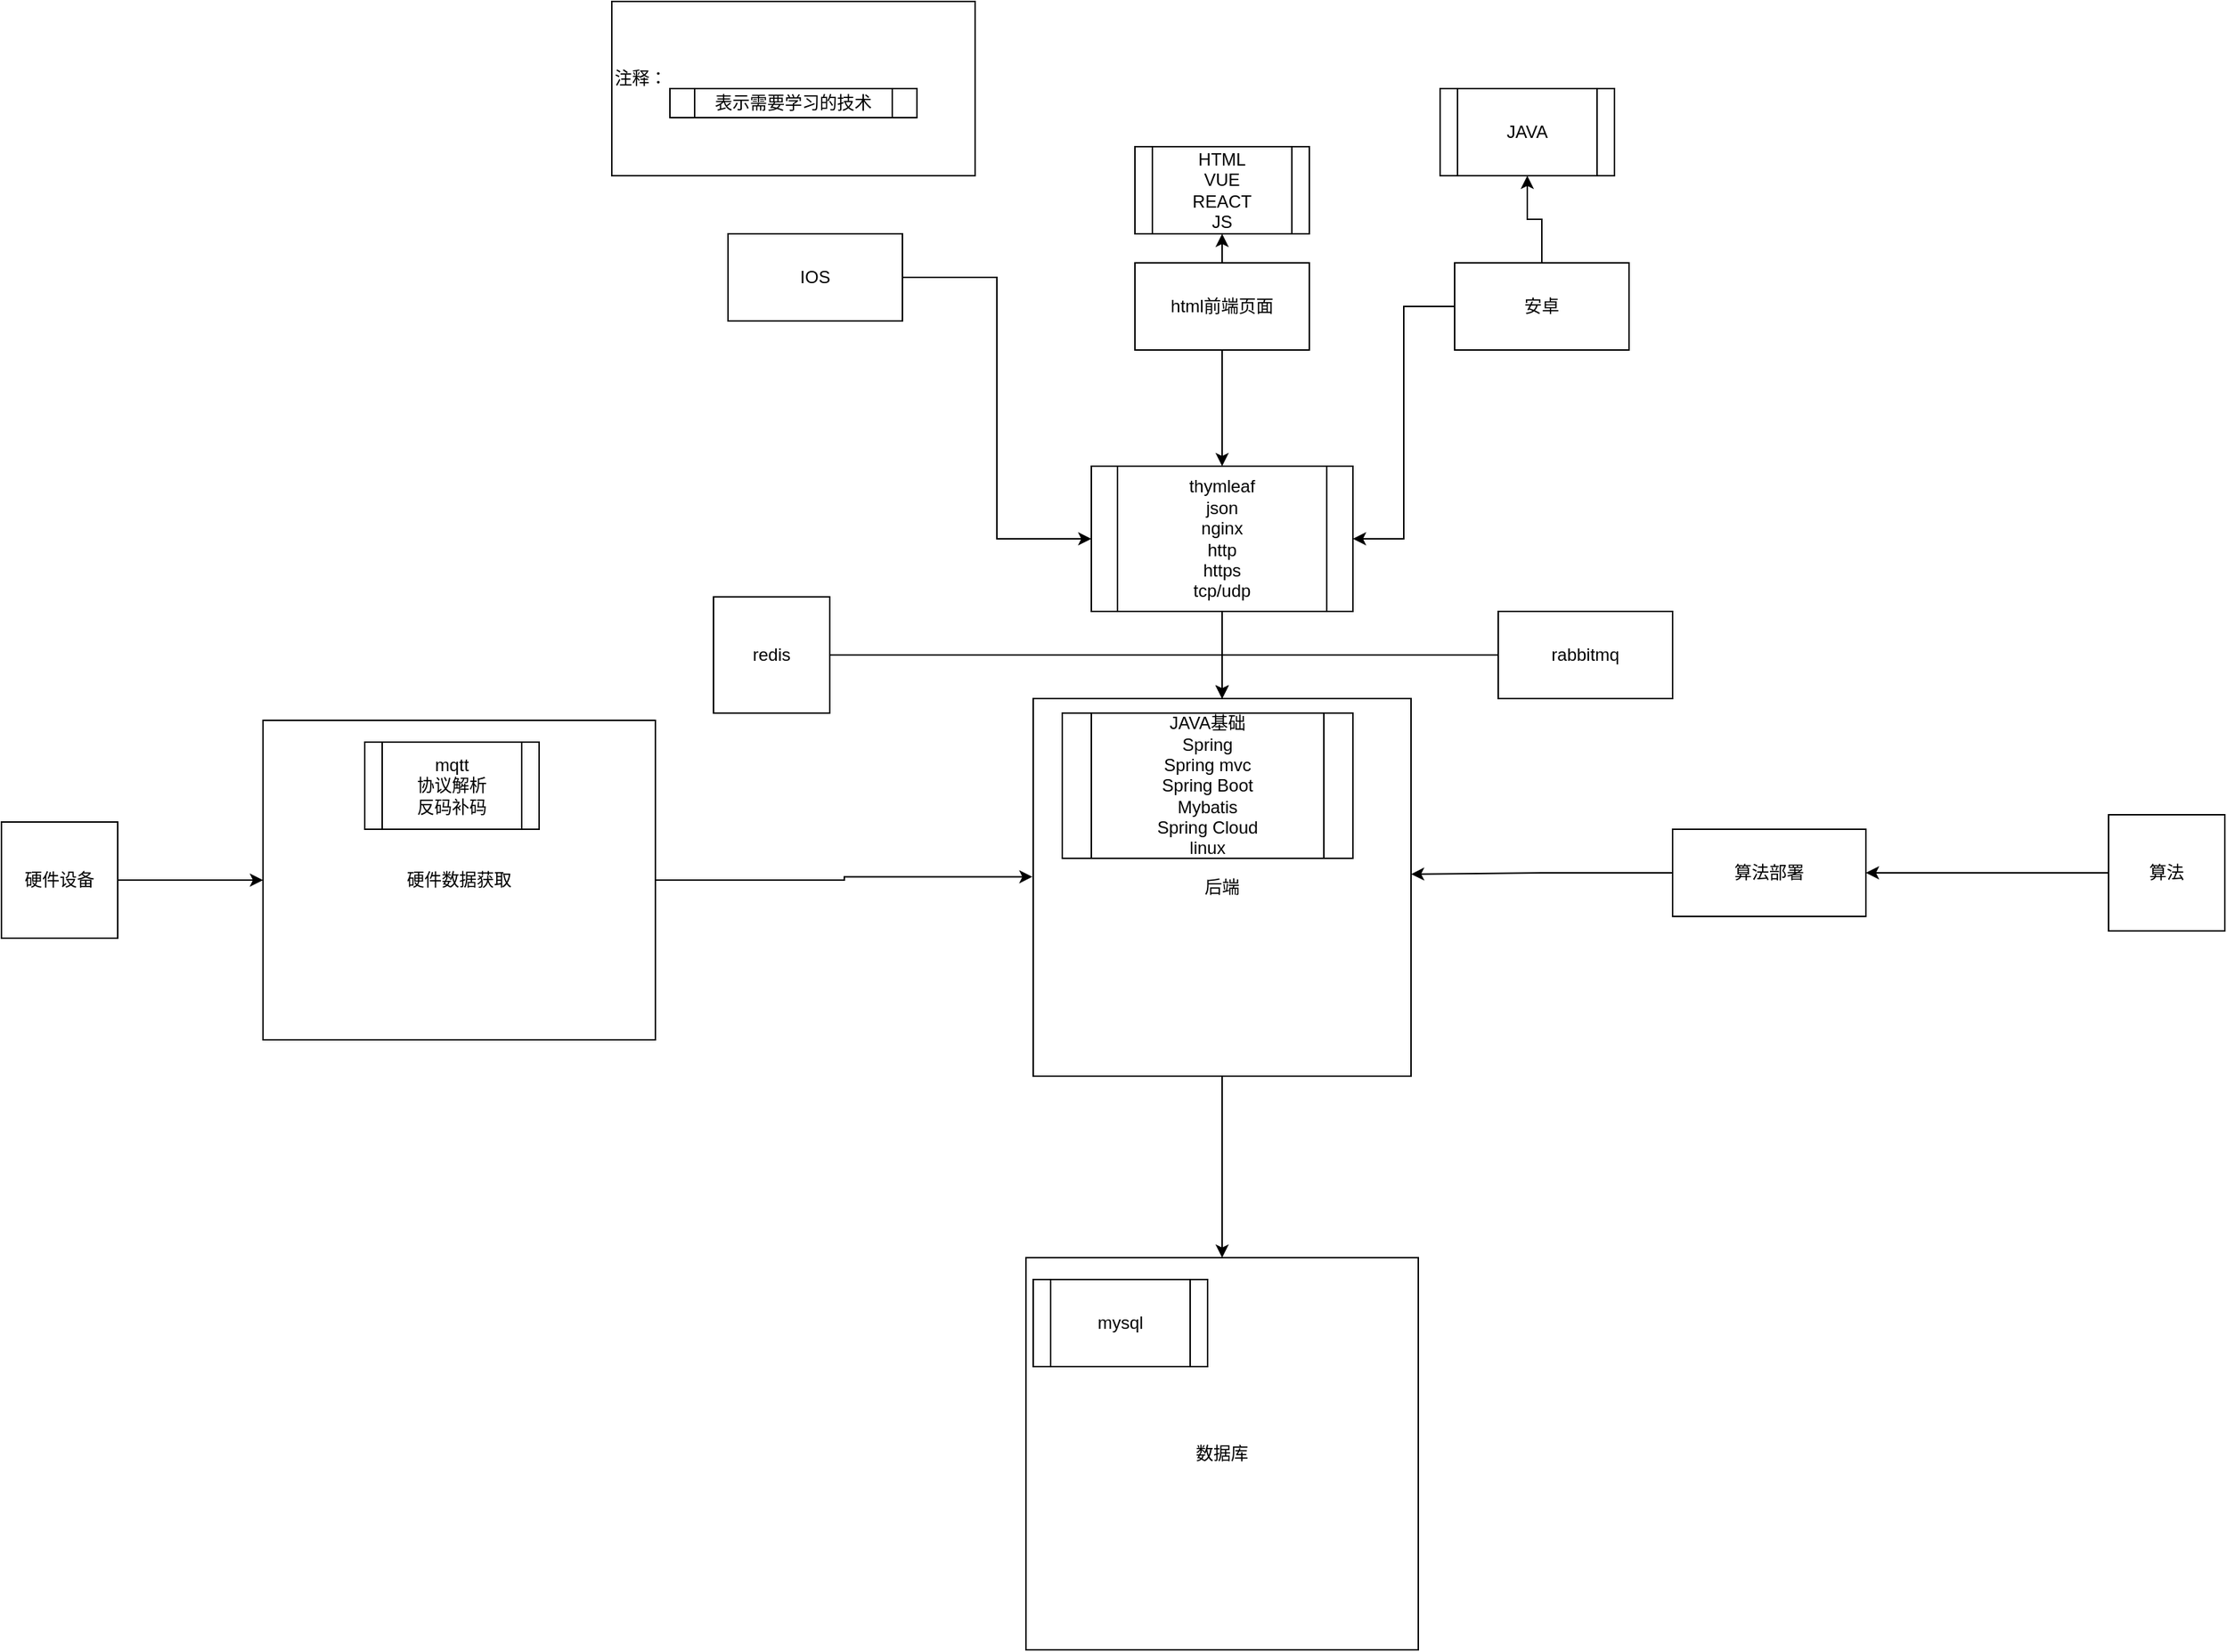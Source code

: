 <mxfile version="20.7.4" type="github">
  <diagram id="4CkGqGROkOYkiGn0mqmw" name="第 1 页">
    <mxGraphModel dx="1740" dy="1646" grid="1" gridSize="10" guides="1" tooltips="1" connect="1" arrows="1" fold="1" page="1" pageScale="1" pageWidth="827" pageHeight="1169" math="0" shadow="0">
      <root>
        <mxCell id="0" />
        <mxCell id="1" parent="0" />
        <mxCell id="QJwFhxlb9CCWF9uIUGmf-6" value="" style="edgeStyle=orthogonalEdgeStyle;rounded=0;orthogonalLoop=1;jettySize=auto;html=1;" edge="1" parent="1" source="QJwFhxlb9CCWF9uIUGmf-1">
          <mxGeometry relative="1" as="geometry">
            <mxPoint x="440" y="100" as="targetPoint" />
          </mxGeometry>
        </mxCell>
        <mxCell id="QJwFhxlb9CCWF9uIUGmf-13" value="" style="edgeStyle=orthogonalEdgeStyle;rounded=0;orthogonalLoop=1;jettySize=auto;html=1;" edge="1" parent="1" source="QJwFhxlb9CCWF9uIUGmf-1" target="QJwFhxlb9CCWF9uIUGmf-12">
          <mxGeometry relative="1" as="geometry" />
        </mxCell>
        <mxCell id="QJwFhxlb9CCWF9uIUGmf-1" value="html前端页面" style="rounded=0;whiteSpace=wrap;html=1;" vertex="1" parent="1">
          <mxGeometry x="380" y="120" width="120" height="60" as="geometry" />
        </mxCell>
        <mxCell id="QJwFhxlb9CCWF9uIUGmf-9" value="" style="edgeStyle=orthogonalEdgeStyle;rounded=0;orthogonalLoop=1;jettySize=auto;html=1;" edge="1" parent="1" source="QJwFhxlb9CCWF9uIUGmf-2" target="QJwFhxlb9CCWF9uIUGmf-8">
          <mxGeometry relative="1" as="geometry" />
        </mxCell>
        <mxCell id="QJwFhxlb9CCWF9uIUGmf-19" style="edgeStyle=orthogonalEdgeStyle;rounded=0;orthogonalLoop=1;jettySize=auto;html=1;entryX=1;entryY=0.5;entryDx=0;entryDy=0;" edge="1" parent="1" source="QJwFhxlb9CCWF9uIUGmf-2" target="QJwFhxlb9CCWF9uIUGmf-12">
          <mxGeometry relative="1" as="geometry" />
        </mxCell>
        <mxCell id="QJwFhxlb9CCWF9uIUGmf-2" value="安卓" style="rounded=0;whiteSpace=wrap;html=1;" vertex="1" parent="1">
          <mxGeometry x="600" y="120" width="120" height="60" as="geometry" />
        </mxCell>
        <mxCell id="QJwFhxlb9CCWF9uIUGmf-18" style="edgeStyle=orthogonalEdgeStyle;rounded=0;orthogonalLoop=1;jettySize=auto;html=1;entryX=0;entryY=0.5;entryDx=0;entryDy=0;" edge="1" parent="1" source="QJwFhxlb9CCWF9uIUGmf-3" target="QJwFhxlb9CCWF9uIUGmf-12">
          <mxGeometry relative="1" as="geometry" />
        </mxCell>
        <mxCell id="QJwFhxlb9CCWF9uIUGmf-3" value="IOS" style="rounded=0;whiteSpace=wrap;html=1;" vertex="1" parent="1">
          <mxGeometry x="100" y="100" width="120" height="60" as="geometry" />
        </mxCell>
        <mxCell id="QJwFhxlb9CCWF9uIUGmf-16" value="" style="edgeStyle=orthogonalEdgeStyle;rounded=0;orthogonalLoop=1;jettySize=auto;html=1;" edge="1" parent="1" source="QJwFhxlb9CCWF9uIUGmf-4" target="QJwFhxlb9CCWF9uIUGmf-10">
          <mxGeometry relative="1" as="geometry" />
        </mxCell>
        <mxCell id="QJwFhxlb9CCWF9uIUGmf-4" value="后端" style="whiteSpace=wrap;html=1;aspect=fixed;" vertex="1" parent="1">
          <mxGeometry x="310" y="420" width="260" height="260" as="geometry" />
        </mxCell>
        <mxCell id="QJwFhxlb9CCWF9uIUGmf-7" value="HTML&lt;br&gt;VUE&lt;br&gt;REACT&lt;br&gt;JS&lt;br&gt;" style="shape=process;whiteSpace=wrap;html=1;backgroundOutline=1;" vertex="1" parent="1">
          <mxGeometry x="380" y="40" width="120" height="60" as="geometry" />
        </mxCell>
        <mxCell id="QJwFhxlb9CCWF9uIUGmf-8" value="JAVA" style="shape=process;whiteSpace=wrap;html=1;backgroundOutline=1;" vertex="1" parent="1">
          <mxGeometry x="590" width="120" height="60" as="geometry" />
        </mxCell>
        <mxCell id="QJwFhxlb9CCWF9uIUGmf-10" value="数据库" style="whiteSpace=wrap;html=1;aspect=fixed;" vertex="1" parent="1">
          <mxGeometry x="305" y="805" width="270" height="270" as="geometry" />
        </mxCell>
        <mxCell id="QJwFhxlb9CCWF9uIUGmf-14" value="" style="edgeStyle=orthogonalEdgeStyle;rounded=0;orthogonalLoop=1;jettySize=auto;html=1;" edge="1" parent="1" source="QJwFhxlb9CCWF9uIUGmf-12" target="QJwFhxlb9CCWF9uIUGmf-4">
          <mxGeometry relative="1" as="geometry" />
        </mxCell>
        <mxCell id="QJwFhxlb9CCWF9uIUGmf-12" value="thymleaf&lt;br&gt;json&lt;br&gt;nginx&lt;br&gt;http&lt;br&gt;https&lt;br&gt;tcp/udp" style="shape=process;whiteSpace=wrap;html=1;backgroundOutline=1;" vertex="1" parent="1">
          <mxGeometry x="350" y="260" width="180" height="100" as="geometry" />
        </mxCell>
        <mxCell id="QJwFhxlb9CCWF9uIUGmf-15" value="JAVA基础&lt;br&gt;Spring&lt;br&gt;Spring mvc&lt;br&gt;Spring Boot&lt;br&gt;Mybatis&lt;br&gt;Spring Cloud&lt;br&gt;linux" style="shape=process;whiteSpace=wrap;html=1;backgroundOutline=1;" vertex="1" parent="1">
          <mxGeometry x="330" y="430" width="200" height="100" as="geometry" />
        </mxCell>
        <mxCell id="QJwFhxlb9CCWF9uIUGmf-17" value="mysql" style="shape=process;whiteSpace=wrap;html=1;backgroundOutline=1;" vertex="1" parent="1">
          <mxGeometry x="310" y="820" width="120" height="60" as="geometry" />
        </mxCell>
        <mxCell id="QJwFhxlb9CCWF9uIUGmf-21" style="edgeStyle=orthogonalEdgeStyle;rounded=0;orthogonalLoop=1;jettySize=auto;html=1;entryX=0.5;entryY=0;entryDx=0;entryDy=0;" edge="1" parent="1" source="QJwFhxlb9CCWF9uIUGmf-20" target="QJwFhxlb9CCWF9uIUGmf-4">
          <mxGeometry relative="1" as="geometry" />
        </mxCell>
        <mxCell id="QJwFhxlb9CCWF9uIUGmf-20" value="redis" style="whiteSpace=wrap;html=1;aspect=fixed;" vertex="1" parent="1">
          <mxGeometry x="90" y="350" width="80" height="80" as="geometry" />
        </mxCell>
        <mxCell id="QJwFhxlb9CCWF9uIUGmf-23" style="edgeStyle=orthogonalEdgeStyle;rounded=0;orthogonalLoop=1;jettySize=auto;html=1;entryX=0.5;entryY=0;entryDx=0;entryDy=0;" edge="1" parent="1" source="QJwFhxlb9CCWF9uIUGmf-22" target="QJwFhxlb9CCWF9uIUGmf-4">
          <mxGeometry relative="1" as="geometry">
            <mxPoint x="540" y="380" as="targetPoint" />
          </mxGeometry>
        </mxCell>
        <mxCell id="QJwFhxlb9CCWF9uIUGmf-22" value="rabbitmq" style="rounded=0;whiteSpace=wrap;html=1;" vertex="1" parent="1">
          <mxGeometry x="630" y="360" width="120" height="60" as="geometry" />
        </mxCell>
        <mxCell id="QJwFhxlb9CCWF9uIUGmf-25" style="edgeStyle=orthogonalEdgeStyle;rounded=0;orthogonalLoop=1;jettySize=auto;html=1;entryX=1;entryY=0.465;entryDx=0;entryDy=0;entryPerimeter=0;" edge="1" parent="1" source="QJwFhxlb9CCWF9uIUGmf-24" target="QJwFhxlb9CCWF9uIUGmf-4">
          <mxGeometry relative="1" as="geometry" />
        </mxCell>
        <mxCell id="QJwFhxlb9CCWF9uIUGmf-24" value="算法部署" style="rounded=0;whiteSpace=wrap;html=1;" vertex="1" parent="1">
          <mxGeometry x="750" y="510" width="133" height="60" as="geometry" />
        </mxCell>
        <mxCell id="QJwFhxlb9CCWF9uIUGmf-30" style="edgeStyle=orthogonalEdgeStyle;rounded=0;orthogonalLoop=1;jettySize=auto;html=1;entryX=-0.002;entryY=0.472;entryDx=0;entryDy=0;entryPerimeter=0;" edge="1" parent="1" source="QJwFhxlb9CCWF9uIUGmf-26" target="QJwFhxlb9CCWF9uIUGmf-4">
          <mxGeometry relative="1" as="geometry" />
        </mxCell>
        <mxCell id="QJwFhxlb9CCWF9uIUGmf-26" value="硬件数据获取" style="rounded=0;whiteSpace=wrap;html=1;" vertex="1" parent="1">
          <mxGeometry x="-220" y="435" width="270" height="220" as="geometry" />
        </mxCell>
        <mxCell id="QJwFhxlb9CCWF9uIUGmf-28" style="edgeStyle=orthogonalEdgeStyle;rounded=0;orthogonalLoop=1;jettySize=auto;html=1;" edge="1" parent="1" source="QJwFhxlb9CCWF9uIUGmf-27" target="QJwFhxlb9CCWF9uIUGmf-26">
          <mxGeometry relative="1" as="geometry" />
        </mxCell>
        <mxCell id="QJwFhxlb9CCWF9uIUGmf-27" value="硬件设备" style="whiteSpace=wrap;html=1;aspect=fixed;" vertex="1" parent="1">
          <mxGeometry x="-400" y="505" width="80" height="80" as="geometry" />
        </mxCell>
        <mxCell id="QJwFhxlb9CCWF9uIUGmf-29" value="mqtt&lt;br&gt;协议解析&lt;br&gt;反码补码" style="shape=process;whiteSpace=wrap;html=1;backgroundOutline=1;" vertex="1" parent="1">
          <mxGeometry x="-150" y="450" width="120" height="60" as="geometry" />
        </mxCell>
        <mxCell id="QJwFhxlb9CCWF9uIUGmf-32" style="edgeStyle=orthogonalEdgeStyle;rounded=0;orthogonalLoop=1;jettySize=auto;html=1;" edge="1" parent="1" source="QJwFhxlb9CCWF9uIUGmf-31" target="QJwFhxlb9CCWF9uIUGmf-24">
          <mxGeometry relative="1" as="geometry" />
        </mxCell>
        <mxCell id="QJwFhxlb9CCWF9uIUGmf-31" value="算法" style="whiteSpace=wrap;html=1;aspect=fixed;" vertex="1" parent="1">
          <mxGeometry x="1050" y="500" width="80" height="80" as="geometry" />
        </mxCell>
        <mxCell id="QJwFhxlb9CCWF9uIUGmf-33" value="注释：&lt;br&gt;&lt;span style=&quot;white-space: pre;&quot;&gt;	&lt;/span&gt;" style="rounded=0;whiteSpace=wrap;html=1;align=left;" vertex="1" parent="1">
          <mxGeometry x="20" y="-60" width="250" height="120" as="geometry" />
        </mxCell>
        <mxCell id="QJwFhxlb9CCWF9uIUGmf-34" value="表示需要学习的技术" style="shape=process;whiteSpace=wrap;html=1;backgroundOutline=1;" vertex="1" parent="1">
          <mxGeometry x="60" width="170" height="20" as="geometry" />
        </mxCell>
      </root>
    </mxGraphModel>
  </diagram>
</mxfile>
